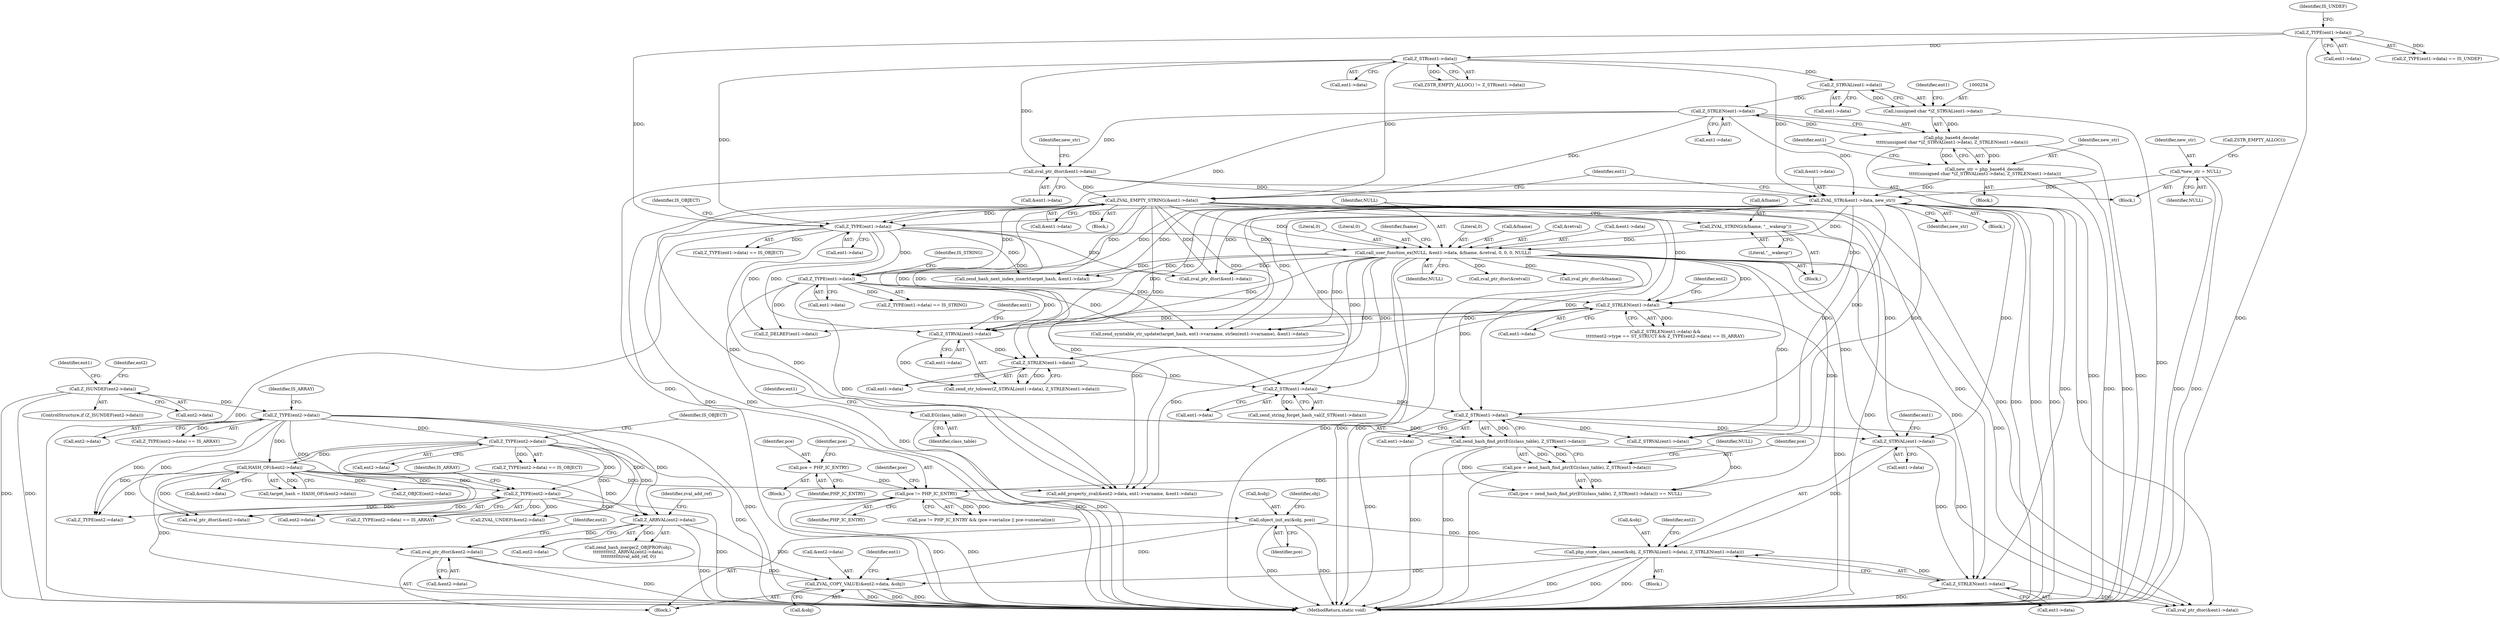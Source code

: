 digraph "1_php-src_8d2539fa0faf3f63e1d1e7635347c5b9e777d47b@del" {
"1000511" [label="(Call,ZVAL_COPY_VALUE(&ent2->data, &obj))"];
"1000506" [label="(Call,zval_ptr_dtor(&ent2->data))"];
"1000366" [label="(Call,HASH_OF(&ent2->data))"];
"1000352" [label="(Call,Z_TYPE(ent2->data))"];
"1000336" [label="(Call,Z_ISUNDEF(ent2->data))"];
"1000358" [label="(Call,Z_TYPE(ent2->data))"];
"1000486" [label="(Call,Z_ARRVAL(ent2->data))"];
"1000403" [label="(Call,Z_TYPE(ent2->data))"];
"1000495" [label="(Call,php_store_class_name(&obj, Z_STRVAL(ent1->data), Z_STRLEN(ent1->data)))"];
"1000479" [label="(Call,object_init_ex(&obj, pce))"];
"1000448" [label="(Call,pce != PHP_IC_ENTRY)"];
"1000429" [label="(Call,pce = zend_hash_find_ptr(EG(class_table), Z_STR(ent1->data)))"];
"1000431" [label="(Call,zend_hash_find_ptr(EG(class_table), Z_STR(ent1->data)))"];
"1000432" [label="(Call,EG(class_table))"];
"1000434" [label="(Call,Z_STR(ent1->data))"];
"1000279" [label="(Call,ZVAL_EMPTY_STRING(&ent1->data))"];
"1000259" [label="(Call,Z_STRLEN(ent1->data))"];
"1000255" [label="(Call,Z_STRVAL(ent1->data))"];
"1000245" [label="(Call,Z_STR(ent1->data))"];
"1000203" [label="(Call,Z_TYPE(ent1->data))"];
"1000263" [label="(Call,zval_ptr_dtor(&ent1->data))"];
"1000423" [label="(Call,Z_STR(ent1->data))"];
"1000298" [label="(Call,call_user_function_ex(NULL, &ent1->data, &fname, &retval, 0, 0, 0, NULL))"];
"1000286" [label="(Call,Z_TYPE(ent1->data))"];
"1000271" [label="(Call,ZVAL_STR(&ent1->data, new_str))"];
"1000250" [label="(Call,new_str = php_base64_decode(\n \t\t\t\t\t(unsigned char *)Z_STRVAL(ent1->data), Z_STRLEN(ent1->data)))"];
"1000252" [label="(Call,php_base64_decode(\n \t\t\t\t\t(unsigned char *)Z_STRVAL(ent1->data), Z_STRLEN(ent1->data)))"];
"1000253" [label="(Call,(unsigned char *)Z_STRVAL(ent1->data))"];
"1000239" [label="(Call,*new_str = NULL)"];
"1000294" [label="(Call,ZVAL_STRING(&fname, \"__wakeup\"))"];
"1000418" [label="(Call,Z_STRLEN(ent1->data))"];
"1000414" [label="(Call,Z_STRVAL(ent1->data))"];
"1000392" [label="(Call,Z_STRLEN(ent1->data))"];
"1000386" [label="(Call,Z_TYPE(ent1->data))"];
"1000443" [label="(Call,pce = PHP_IC_ENTRY)"];
"1000498" [label="(Call,Z_STRVAL(ent1->data))"];
"1000502" [label="(Call,Z_STRLEN(ent1->data))"];
"1000424" [label="(Call,ent1->data)"];
"1000428" [label="(Call,(pce = zend_hash_find_ptr(EG(class_table), Z_STR(ent1->data))) == NULL)"];
"1000272" [label="(Call,&ent1->data)"];
"1000276" [label="(Identifier,new_str)"];
"1000433" [label="(Identifier,class_table)"];
"1000419" [label="(Call,ent1->data)"];
"1000435" [label="(Call,ent1->data)"];
"1000566" [label="(Call,zend_symtable_str_update(target_hash, ent1->varname, strlen(ent1->varname), &ent1->data))"];
"1000294" [label="(Call,ZVAL_STRING(&fname, \"__wakeup\"))"];
"1000366" [label="(Call,HASH_OF(&ent2->data))"];
"1000418" [label="(Call,Z_STRLEN(ent1->data))"];
"1000335" [label="(ControlStructure,if (Z_ISUNDEF(ent2->data)))"];
"1000540" [label="(Call,Z_OBJCE(ent2->data))"];
"1000299" [label="(Identifier,NULL)"];
"1000260" [label="(Call,ent1->data)"];
"1000240" [label="(Identifier,new_str)"];
"1000264" [label="(Call,&ent1->data)"];
"1000295" [label="(Call,&fname)"];
"1000367" [label="(Call,&ent2->data)"];
"1000286" [label="(Call,Z_TYPE(ent1->data))"];
"1000506" [label="(Call,zval_ptr_dtor(&ent2->data))"];
"1000496" [label="(Call,&obj)"];
"1000336" [label="(Call,Z_ISUNDEF(ent2->data))"];
"1000244" [label="(Call,ZSTR_EMPTY_ALLOC())"];
"1000516" [label="(Call,&obj)"];
"1000287" [label="(Call,ent1->data)"];
"1000399" [label="(Identifier,ent2)"];
"1000353" [label="(Call,ent2->data)"];
"1000279" [label="(Call,ZVAL_EMPTY_STRING(&ent1->data))"];
"1000429" [label="(Call,pce = zend_hash_find_ptr(EG(class_table), Z_STR(ent1->data)))"];
"1000490" [label="(Identifier,zval_add_ref)"];
"1000514" [label="(Identifier,ent2)"];
"1000544" [label="(Call,add_property_zval(&ent2->data, ent1->varname, &ent1->data))"];
"1000311" [label="(Identifier,NULL)"];
"1000438" [label="(Identifier,NULL)"];
"1000402" [label="(Call,Z_TYPE(ent2->data) == IS_ARRAY)"];
"1000341" [label="(Call,zval_ptr_dtor(&ent1->data))"];
"1000266" [label="(Identifier,ent1)"];
"1000250" [label="(Call,new_str = php_base64_decode(\n \t\t\t\t\t(unsigned char *)Z_STRVAL(ent1->data), Z_STRLEN(ent1->data)))"];
"1000291" [label="(Block,)"];
"1000298" [label="(Call,call_user_function_ex(NULL, &ent1->data, &fname, &retval, 0, 0, 0, NULL))"];
"1000502" [label="(Call,Z_STRLEN(ent1->data))"];
"1000494" [label="(Block,)"];
"1000407" [label="(Identifier,IS_ARRAY)"];
"1000480" [label="(Call,&obj)"];
"1000304" [label="(Call,&fname)"];
"1000390" [label="(Identifier,IS_STRING)"];
"1000495" [label="(Call,php_store_class_name(&obj, Z_STRVAL(ent1->data), Z_STRLEN(ent1->data)))"];
"1000359" [label="(Call,ent2->data)"];
"1000403" [label="(Call,Z_TYPE(ent2->data))"];
"1000459" [label="(Call,zval_ptr_dtor(&ent2->data))"];
"1000483" [label="(Call,zend_hash_merge(Z_OBJPROP(obj),\n\t\t\t\t\t\t\t\t\t\t\tZ_ARRVAL(ent2->data),\n\t\t\t\t\t\t\t\t\t\t\tzval_add_ref, 0))"];
"1000445" [label="(Identifier,PHP_IC_ENTRY)"];
"1000556" [label="(Call,Z_DELREF(ent1->data))"];
"1000251" [label="(Identifier,new_str)"];
"1000306" [label="(Call,&retval)"];
"1000261" [label="(Identifier,ent1)"];
"1000297" [label="(Literal,\"__wakeup\")"];
"1000485" [label="(Identifier,obj)"];
"1000352" [label="(Call,Z_TYPE(ent2->data))"];
"1000479" [label="(Call,object_init_ex(&obj, pce))"];
"1000453" [label="(Identifier,pce)"];
"1000269" [label="(Identifier,new_str)"];
"1000271" [label="(Call,ZVAL_STR(&ent1->data, new_str))"];
"1000415" [label="(Call,ent1->data)"];
"1000444" [label="(Identifier,pce)"];
"1000256" [label="(Call,ent1->data)"];
"1000280" [label="(Call,&ent1->data)"];
"1000241" [label="(Identifier,NULL)"];
"1000473" [label="(Call,Z_STRVAL(ent1->data))"];
"1000337" [label="(Call,ent2->data)"];
"1000391" [label="(Call,Z_STRLEN(ent1->data) &&\n\t\t\t\t\t\tent2->type == ST_STRUCT && Z_TYPE(ent2->data) == IS_ARRAY)"];
"1000358" [label="(Call,Z_TYPE(ent2->data))"];
"1000439" [label="(Block,)"];
"1000486" [label="(Call,Z_ARRVAL(ent2->data))"];
"1000278" [label="(Block,)"];
"1000585" [label="(Call,zend_hash_next_index_insert(target_hash, &ent1->data))"];
"1000207" [label="(Identifier,IS_UNDEF)"];
"1000300" [label="(Call,&ent1->data)"];
"1000498" [label="(Call,Z_STRVAL(ent1->data))"];
"1000259" [label="(Call,Z_STRLEN(ent1->data))"];
"1000204" [label="(Call,ent1->data)"];
"1000423" [label="(Call,Z_STR(ent1->data))"];
"1000450" [label="(Identifier,PHP_IC_ENTRY)"];
"1000504" [label="(Identifier,ent1)"];
"1000270" [label="(Block,)"];
"1000464" [label="(Call,ZVAL_UNDEF(&ent2->data))"];
"1000253" [label="(Call,(unsigned char *)Z_STRVAL(ent1->data))"];
"1000202" [label="(Call,Z_TYPE(ent1->data) == IS_UNDEF)"];
"1000387" [label="(Call,ent1->data)"];
"1000507" [label="(Call,&ent2->data)"];
"1000351" [label="(Call,Z_TYPE(ent2->data) == IS_ARRAY)"];
"1000447" [label="(Call,pce != PHP_IC_ENTRY && (pce->serialize || pce->unserialize))"];
"1000288" [label="(Identifier,ent1)"];
"1000487" [label="(Call,ent2->data)"];
"1000434" [label="(Call,Z_STR(ent1->data))"];
"1000245" [label="(Call,Z_STR(ent1->data))"];
"1000309" [label="(Literal,0)"];
"1000499" [label="(Call,ent1->data)"];
"1000503" [label="(Call,ent1->data)"];
"1000413" [label="(Call,zend_str_tolower(Z_STRVAL(ent1->data), Z_STRLEN(ent1->data)))"];
"1000354" [label="(Identifier,ent2)"];
"1000246" [label="(Call,ent1->data)"];
"1000315" [label="(Call,zval_ptr_dtor(&retval))"];
"1000243" [label="(Call,ZSTR_EMPTY_ALLOC() != Z_STR(ent1->data))"];
"1000310" [label="(Literal,0)"];
"1000314" [label="(Identifier,fname)"];
"1000414" [label="(Call,Z_STRVAL(ent1->data))"];
"1000404" [label="(Call,ent2->data)"];
"1000430" [label="(Identifier,pce)"];
"1000356" [label="(Identifier,IS_ARRAY)"];
"1000357" [label="(Call,Z_TYPE(ent2->data) == IS_OBJECT)"];
"1000482" [label="(Identifier,pce)"];
"1000422" [label="(Call,zend_string_forget_hash_val(Z_STR(ent1->data)))"];
"1000393" [label="(Call,ent1->data)"];
"1000364" [label="(Call,target_hash = HASH_OF(&ent2->data))"];
"1000526" [label="(Call,Z_TYPE(ent2->data))"];
"1000478" [label="(Block,)"];
"1000308" [label="(Literal,0)"];
"1000449" [label="(Identifier,pce)"];
"1000432" [label="(Call,EG(class_table))"];
"1000362" [label="(Identifier,IS_OBJECT)"];
"1000392" [label="(Call,Z_STRLEN(ent1->data))"];
"1000344" [label="(Identifier,ent1)"];
"1000385" [label="(Call,Z_TYPE(ent1->data) == IS_STRING)"];
"1000252" [label="(Call,php_base64_decode(\n \t\t\t\t\t(unsigned char *)Z_STRVAL(ent1->data), Z_STRLEN(ent1->data)))"];
"1000436" [label="(Identifier,ent1)"];
"1000263" [label="(Call,zval_ptr_dtor(&ent1->data))"];
"1000312" [label="(Call,zval_ptr_dtor(&fname))"];
"1000239" [label="(Call,*new_str = NULL)"];
"1000512" [label="(Call,&ent2->data)"];
"1000203" [label="(Call,Z_TYPE(ent1->data))"];
"1000644" [label="(MethodReturn,static void)"];
"1000386" [label="(Call,Z_TYPE(ent1->data))"];
"1000285" [label="(Call,Z_TYPE(ent1->data) == IS_OBJECT)"];
"1000237" [label="(Block,)"];
"1000511" [label="(Call,ZVAL_COPY_VALUE(&ent2->data, &obj))"];
"1000448" [label="(Call,pce != PHP_IC_ENTRY)"];
"1000290" [label="(Identifier,IS_OBJECT)"];
"1000420" [label="(Identifier,ent1)"];
"1000431" [label="(Call,zend_hash_find_ptr(EG(class_table), Z_STR(ent1->data)))"];
"1000255" [label="(Call,Z_STRVAL(ent1->data))"];
"1000518" [label="(Call,zval_ptr_dtor(&ent1->data))"];
"1000509" [label="(Identifier,ent2)"];
"1000521" [label="(Identifier,ent1)"];
"1000443" [label="(Call,pce = PHP_IC_ENTRY)"];
"1000249" [label="(Block,)"];
"1000511" -> "1000478"  [label="AST: "];
"1000511" -> "1000516"  [label="CFG: "];
"1000512" -> "1000511"  [label="AST: "];
"1000516" -> "1000511"  [label="AST: "];
"1000521" -> "1000511"  [label="CFG: "];
"1000511" -> "1000644"  [label="DDG: "];
"1000511" -> "1000644"  [label="DDG: "];
"1000511" -> "1000644"  [label="DDG: "];
"1000506" -> "1000511"  [label="DDG: "];
"1000486" -> "1000511"  [label="DDG: "];
"1000495" -> "1000511"  [label="DDG: "];
"1000479" -> "1000511"  [label="DDG: "];
"1000506" -> "1000478"  [label="AST: "];
"1000506" -> "1000507"  [label="CFG: "];
"1000507" -> "1000506"  [label="AST: "];
"1000514" -> "1000506"  [label="CFG: "];
"1000506" -> "1000644"  [label="DDG: "];
"1000366" -> "1000506"  [label="DDG: "];
"1000486" -> "1000506"  [label="DDG: "];
"1000366" -> "1000364"  [label="AST: "];
"1000366" -> "1000367"  [label="CFG: "];
"1000367" -> "1000366"  [label="AST: "];
"1000364" -> "1000366"  [label="CFG: "];
"1000366" -> "1000644"  [label="DDG: "];
"1000366" -> "1000364"  [label="DDG: "];
"1000352" -> "1000366"  [label="DDG: "];
"1000358" -> "1000366"  [label="DDG: "];
"1000366" -> "1000403"  [label="DDG: "];
"1000366" -> "1000459"  [label="DDG: "];
"1000366" -> "1000486"  [label="DDG: "];
"1000366" -> "1000526"  [label="DDG: "];
"1000366" -> "1000540"  [label="DDG: "];
"1000366" -> "1000544"  [label="DDG: "];
"1000352" -> "1000351"  [label="AST: "];
"1000352" -> "1000353"  [label="CFG: "];
"1000353" -> "1000352"  [label="AST: "];
"1000356" -> "1000352"  [label="CFG: "];
"1000352" -> "1000644"  [label="DDG: "];
"1000352" -> "1000351"  [label="DDG: "];
"1000336" -> "1000352"  [label="DDG: "];
"1000352" -> "1000358"  [label="DDG: "];
"1000352" -> "1000403"  [label="DDG: "];
"1000352" -> "1000459"  [label="DDG: "];
"1000352" -> "1000464"  [label="DDG: "];
"1000352" -> "1000486"  [label="DDG: "];
"1000352" -> "1000526"  [label="DDG: "];
"1000336" -> "1000335"  [label="AST: "];
"1000336" -> "1000337"  [label="CFG: "];
"1000337" -> "1000336"  [label="AST: "];
"1000344" -> "1000336"  [label="CFG: "];
"1000354" -> "1000336"  [label="CFG: "];
"1000336" -> "1000644"  [label="DDG: "];
"1000336" -> "1000644"  [label="DDG: "];
"1000358" -> "1000357"  [label="AST: "];
"1000358" -> "1000359"  [label="CFG: "];
"1000359" -> "1000358"  [label="AST: "];
"1000362" -> "1000358"  [label="CFG: "];
"1000358" -> "1000644"  [label="DDG: "];
"1000358" -> "1000357"  [label="DDG: "];
"1000358" -> "1000403"  [label="DDG: "];
"1000358" -> "1000459"  [label="DDG: "];
"1000358" -> "1000464"  [label="DDG: "];
"1000358" -> "1000486"  [label="DDG: "];
"1000358" -> "1000526"  [label="DDG: "];
"1000486" -> "1000483"  [label="AST: "];
"1000486" -> "1000487"  [label="CFG: "];
"1000487" -> "1000486"  [label="AST: "];
"1000490" -> "1000486"  [label="CFG: "];
"1000486" -> "1000644"  [label="DDG: "];
"1000486" -> "1000483"  [label="DDG: "];
"1000403" -> "1000486"  [label="DDG: "];
"1000403" -> "1000402"  [label="AST: "];
"1000403" -> "1000404"  [label="CFG: "];
"1000404" -> "1000403"  [label="AST: "];
"1000407" -> "1000403"  [label="CFG: "];
"1000403" -> "1000644"  [label="DDG: "];
"1000403" -> "1000402"  [label="DDG: "];
"1000403" -> "1000459"  [label="DDG: "];
"1000403" -> "1000464"  [label="DDG: "];
"1000403" -> "1000526"  [label="DDG: "];
"1000495" -> "1000494"  [label="AST: "];
"1000495" -> "1000502"  [label="CFG: "];
"1000496" -> "1000495"  [label="AST: "];
"1000498" -> "1000495"  [label="AST: "];
"1000502" -> "1000495"  [label="AST: "];
"1000509" -> "1000495"  [label="CFG: "];
"1000495" -> "1000644"  [label="DDG: "];
"1000495" -> "1000644"  [label="DDG: "];
"1000495" -> "1000644"  [label="DDG: "];
"1000479" -> "1000495"  [label="DDG: "];
"1000498" -> "1000495"  [label="DDG: "];
"1000502" -> "1000495"  [label="DDG: "];
"1000479" -> "1000478"  [label="AST: "];
"1000479" -> "1000482"  [label="CFG: "];
"1000480" -> "1000479"  [label="AST: "];
"1000482" -> "1000479"  [label="AST: "];
"1000485" -> "1000479"  [label="CFG: "];
"1000479" -> "1000644"  [label="DDG: "];
"1000479" -> "1000644"  [label="DDG: "];
"1000448" -> "1000479"  [label="DDG: "];
"1000448" -> "1000447"  [label="AST: "];
"1000448" -> "1000450"  [label="CFG: "];
"1000449" -> "1000448"  [label="AST: "];
"1000450" -> "1000448"  [label="AST: "];
"1000453" -> "1000448"  [label="CFG: "];
"1000447" -> "1000448"  [label="CFG: "];
"1000448" -> "1000644"  [label="DDG: "];
"1000448" -> "1000644"  [label="DDG: "];
"1000448" -> "1000447"  [label="DDG: "];
"1000448" -> "1000447"  [label="DDG: "];
"1000429" -> "1000448"  [label="DDG: "];
"1000443" -> "1000448"  [label="DDG: "];
"1000429" -> "1000428"  [label="AST: "];
"1000429" -> "1000431"  [label="CFG: "];
"1000430" -> "1000429"  [label="AST: "];
"1000431" -> "1000429"  [label="AST: "];
"1000438" -> "1000429"  [label="CFG: "];
"1000429" -> "1000644"  [label="DDG: "];
"1000429" -> "1000428"  [label="DDG: "];
"1000431" -> "1000429"  [label="DDG: "];
"1000431" -> "1000429"  [label="DDG: "];
"1000431" -> "1000434"  [label="CFG: "];
"1000432" -> "1000431"  [label="AST: "];
"1000434" -> "1000431"  [label="AST: "];
"1000431" -> "1000644"  [label="DDG: "];
"1000431" -> "1000644"  [label="DDG: "];
"1000431" -> "1000428"  [label="DDG: "];
"1000431" -> "1000428"  [label="DDG: "];
"1000432" -> "1000431"  [label="DDG: "];
"1000434" -> "1000431"  [label="DDG: "];
"1000432" -> "1000433"  [label="CFG: "];
"1000433" -> "1000432"  [label="AST: "];
"1000436" -> "1000432"  [label="CFG: "];
"1000432" -> "1000644"  [label="DDG: "];
"1000434" -> "1000435"  [label="CFG: "];
"1000435" -> "1000434"  [label="AST: "];
"1000434" -> "1000644"  [label="DDG: "];
"1000279" -> "1000434"  [label="DDG: "];
"1000423" -> "1000434"  [label="DDG: "];
"1000298" -> "1000434"  [label="DDG: "];
"1000271" -> "1000434"  [label="DDG: "];
"1000434" -> "1000473"  [label="DDG: "];
"1000434" -> "1000498"  [label="DDG: "];
"1000434" -> "1000518"  [label="DDG: "];
"1000279" -> "1000278"  [label="AST: "];
"1000279" -> "1000280"  [label="CFG: "];
"1000280" -> "1000279"  [label="AST: "];
"1000288" -> "1000279"  [label="CFG: "];
"1000279" -> "1000644"  [label="DDG: "];
"1000279" -> "1000644"  [label="DDG: "];
"1000259" -> "1000279"  [label="DDG: "];
"1000263" -> "1000279"  [label="DDG: "];
"1000245" -> "1000279"  [label="DDG: "];
"1000279" -> "1000286"  [label="DDG: "];
"1000279" -> "1000298"  [label="DDG: "];
"1000279" -> "1000341"  [label="DDG: "];
"1000279" -> "1000386"  [label="DDG: "];
"1000279" -> "1000392"  [label="DDG: "];
"1000279" -> "1000414"  [label="DDG: "];
"1000279" -> "1000418"  [label="DDG: "];
"1000279" -> "1000423"  [label="DDG: "];
"1000279" -> "1000473"  [label="DDG: "];
"1000279" -> "1000498"  [label="DDG: "];
"1000279" -> "1000502"  [label="DDG: "];
"1000279" -> "1000518"  [label="DDG: "];
"1000279" -> "1000544"  [label="DDG: "];
"1000279" -> "1000566"  [label="DDG: "];
"1000279" -> "1000585"  [label="DDG: "];
"1000259" -> "1000252"  [label="AST: "];
"1000259" -> "1000260"  [label="CFG: "];
"1000260" -> "1000259"  [label="AST: "];
"1000252" -> "1000259"  [label="CFG: "];
"1000259" -> "1000252"  [label="DDG: "];
"1000255" -> "1000259"  [label="DDG: "];
"1000259" -> "1000263"  [label="DDG: "];
"1000259" -> "1000271"  [label="DDG: "];
"1000259" -> "1000286"  [label="DDG: "];
"1000255" -> "1000253"  [label="AST: "];
"1000255" -> "1000256"  [label="CFG: "];
"1000256" -> "1000255"  [label="AST: "];
"1000253" -> "1000255"  [label="CFG: "];
"1000255" -> "1000253"  [label="DDG: "];
"1000245" -> "1000255"  [label="DDG: "];
"1000245" -> "1000243"  [label="AST: "];
"1000245" -> "1000246"  [label="CFG: "];
"1000246" -> "1000245"  [label="AST: "];
"1000243" -> "1000245"  [label="CFG: "];
"1000245" -> "1000243"  [label="DDG: "];
"1000203" -> "1000245"  [label="DDG: "];
"1000245" -> "1000263"  [label="DDG: "];
"1000245" -> "1000271"  [label="DDG: "];
"1000245" -> "1000286"  [label="DDG: "];
"1000203" -> "1000202"  [label="AST: "];
"1000203" -> "1000204"  [label="CFG: "];
"1000204" -> "1000203"  [label="AST: "];
"1000207" -> "1000203"  [label="CFG: "];
"1000203" -> "1000644"  [label="DDG: "];
"1000203" -> "1000202"  [label="DDG: "];
"1000203" -> "1000286"  [label="DDG: "];
"1000263" -> "1000237"  [label="AST: "];
"1000263" -> "1000264"  [label="CFG: "];
"1000264" -> "1000263"  [label="AST: "];
"1000269" -> "1000263"  [label="CFG: "];
"1000263" -> "1000644"  [label="DDG: "];
"1000263" -> "1000271"  [label="DDG: "];
"1000423" -> "1000422"  [label="AST: "];
"1000423" -> "1000424"  [label="CFG: "];
"1000424" -> "1000423"  [label="AST: "];
"1000422" -> "1000423"  [label="CFG: "];
"1000423" -> "1000422"  [label="DDG: "];
"1000298" -> "1000423"  [label="DDG: "];
"1000271" -> "1000423"  [label="DDG: "];
"1000418" -> "1000423"  [label="DDG: "];
"1000298" -> "1000291"  [label="AST: "];
"1000298" -> "1000311"  [label="CFG: "];
"1000299" -> "1000298"  [label="AST: "];
"1000300" -> "1000298"  [label="AST: "];
"1000304" -> "1000298"  [label="AST: "];
"1000306" -> "1000298"  [label="AST: "];
"1000308" -> "1000298"  [label="AST: "];
"1000309" -> "1000298"  [label="AST: "];
"1000310" -> "1000298"  [label="AST: "];
"1000311" -> "1000298"  [label="AST: "];
"1000314" -> "1000298"  [label="CFG: "];
"1000298" -> "1000644"  [label="DDG: "];
"1000298" -> "1000644"  [label="DDG: "];
"1000298" -> "1000644"  [label="DDG: "];
"1000286" -> "1000298"  [label="DDG: "];
"1000271" -> "1000298"  [label="DDG: "];
"1000294" -> "1000298"  [label="DDG: "];
"1000298" -> "1000312"  [label="DDG: "];
"1000298" -> "1000315"  [label="DDG: "];
"1000298" -> "1000341"  [label="DDG: "];
"1000298" -> "1000386"  [label="DDG: "];
"1000298" -> "1000392"  [label="DDG: "];
"1000298" -> "1000414"  [label="DDG: "];
"1000298" -> "1000418"  [label="DDG: "];
"1000298" -> "1000428"  [label="DDG: "];
"1000298" -> "1000473"  [label="DDG: "];
"1000298" -> "1000498"  [label="DDG: "];
"1000298" -> "1000502"  [label="DDG: "];
"1000298" -> "1000518"  [label="DDG: "];
"1000298" -> "1000544"  [label="DDG: "];
"1000298" -> "1000566"  [label="DDG: "];
"1000298" -> "1000585"  [label="DDG: "];
"1000286" -> "1000285"  [label="AST: "];
"1000286" -> "1000287"  [label="CFG: "];
"1000287" -> "1000286"  [label="AST: "];
"1000290" -> "1000286"  [label="CFG: "];
"1000286" -> "1000644"  [label="DDG: "];
"1000286" -> "1000285"  [label="DDG: "];
"1000271" -> "1000286"  [label="DDG: "];
"1000286" -> "1000341"  [label="DDG: "];
"1000286" -> "1000386"  [label="DDG: "];
"1000286" -> "1000414"  [label="DDG: "];
"1000286" -> "1000544"  [label="DDG: "];
"1000286" -> "1000556"  [label="DDG: "];
"1000286" -> "1000566"  [label="DDG: "];
"1000286" -> "1000585"  [label="DDG: "];
"1000271" -> "1000270"  [label="AST: "];
"1000271" -> "1000276"  [label="CFG: "];
"1000272" -> "1000271"  [label="AST: "];
"1000276" -> "1000271"  [label="AST: "];
"1000288" -> "1000271"  [label="CFG: "];
"1000271" -> "1000644"  [label="DDG: "];
"1000271" -> "1000644"  [label="DDG: "];
"1000271" -> "1000644"  [label="DDG: "];
"1000250" -> "1000271"  [label="DDG: "];
"1000239" -> "1000271"  [label="DDG: "];
"1000271" -> "1000341"  [label="DDG: "];
"1000271" -> "1000386"  [label="DDG: "];
"1000271" -> "1000392"  [label="DDG: "];
"1000271" -> "1000414"  [label="DDG: "];
"1000271" -> "1000418"  [label="DDG: "];
"1000271" -> "1000473"  [label="DDG: "];
"1000271" -> "1000498"  [label="DDG: "];
"1000271" -> "1000502"  [label="DDG: "];
"1000271" -> "1000518"  [label="DDG: "];
"1000271" -> "1000544"  [label="DDG: "];
"1000271" -> "1000566"  [label="DDG: "];
"1000271" -> "1000585"  [label="DDG: "];
"1000250" -> "1000249"  [label="AST: "];
"1000250" -> "1000252"  [label="CFG: "];
"1000251" -> "1000250"  [label="AST: "];
"1000252" -> "1000250"  [label="AST: "];
"1000266" -> "1000250"  [label="CFG: "];
"1000250" -> "1000644"  [label="DDG: "];
"1000250" -> "1000644"  [label="DDG: "];
"1000252" -> "1000250"  [label="DDG: "];
"1000252" -> "1000250"  [label="DDG: "];
"1000253" -> "1000252"  [label="AST: "];
"1000252" -> "1000644"  [label="DDG: "];
"1000252" -> "1000644"  [label="DDG: "];
"1000253" -> "1000252"  [label="DDG: "];
"1000254" -> "1000253"  [label="AST: "];
"1000261" -> "1000253"  [label="CFG: "];
"1000253" -> "1000644"  [label="DDG: "];
"1000239" -> "1000237"  [label="AST: "];
"1000239" -> "1000241"  [label="CFG: "];
"1000240" -> "1000239"  [label="AST: "];
"1000241" -> "1000239"  [label="AST: "];
"1000244" -> "1000239"  [label="CFG: "];
"1000239" -> "1000644"  [label="DDG: "];
"1000239" -> "1000644"  [label="DDG: "];
"1000294" -> "1000291"  [label="AST: "];
"1000294" -> "1000297"  [label="CFG: "];
"1000295" -> "1000294"  [label="AST: "];
"1000297" -> "1000294"  [label="AST: "];
"1000299" -> "1000294"  [label="CFG: "];
"1000294" -> "1000644"  [label="DDG: "];
"1000418" -> "1000413"  [label="AST: "];
"1000418" -> "1000419"  [label="CFG: "];
"1000419" -> "1000418"  [label="AST: "];
"1000413" -> "1000418"  [label="CFG: "];
"1000418" -> "1000413"  [label="DDG: "];
"1000414" -> "1000418"  [label="DDG: "];
"1000414" -> "1000413"  [label="AST: "];
"1000414" -> "1000415"  [label="CFG: "];
"1000415" -> "1000414"  [label="AST: "];
"1000420" -> "1000414"  [label="CFG: "];
"1000414" -> "1000413"  [label="DDG: "];
"1000392" -> "1000414"  [label="DDG: "];
"1000386" -> "1000414"  [label="DDG: "];
"1000392" -> "1000391"  [label="AST: "];
"1000392" -> "1000393"  [label="CFG: "];
"1000393" -> "1000392"  [label="AST: "];
"1000399" -> "1000392"  [label="CFG: "];
"1000391" -> "1000392"  [label="CFG: "];
"1000392" -> "1000644"  [label="DDG: "];
"1000392" -> "1000391"  [label="DDG: "];
"1000386" -> "1000392"  [label="DDG: "];
"1000392" -> "1000544"  [label="DDG: "];
"1000392" -> "1000556"  [label="DDG: "];
"1000392" -> "1000566"  [label="DDG: "];
"1000386" -> "1000385"  [label="AST: "];
"1000386" -> "1000387"  [label="CFG: "];
"1000387" -> "1000386"  [label="AST: "];
"1000390" -> "1000386"  [label="CFG: "];
"1000386" -> "1000644"  [label="DDG: "];
"1000386" -> "1000385"  [label="DDG: "];
"1000386" -> "1000544"  [label="DDG: "];
"1000386" -> "1000556"  [label="DDG: "];
"1000386" -> "1000566"  [label="DDG: "];
"1000443" -> "1000439"  [label="AST: "];
"1000443" -> "1000445"  [label="CFG: "];
"1000444" -> "1000443"  [label="AST: "];
"1000445" -> "1000443"  [label="AST: "];
"1000449" -> "1000443"  [label="CFG: "];
"1000498" -> "1000499"  [label="CFG: "];
"1000499" -> "1000498"  [label="AST: "];
"1000504" -> "1000498"  [label="CFG: "];
"1000498" -> "1000502"  [label="DDG: "];
"1000502" -> "1000503"  [label="CFG: "];
"1000503" -> "1000502"  [label="AST: "];
"1000502" -> "1000644"  [label="DDG: "];
"1000502" -> "1000518"  [label="DDG: "];
}
